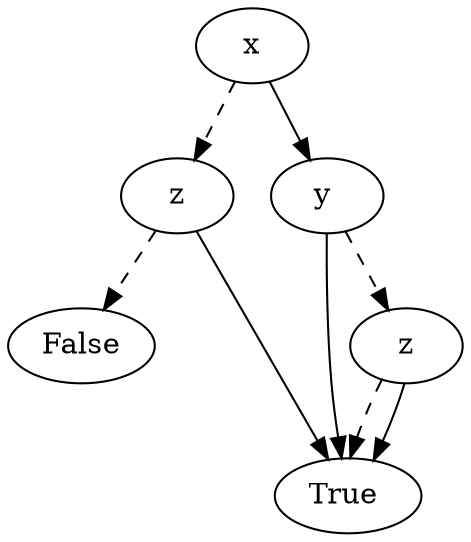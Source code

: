 digraph{
    graph [margin=0];1491992006640[label=x]1491992008560[label="z"]
1491992006640 -> 1491992008560  [style=dashed]
1491992004560[label="False"]
1491992008560 -> 1491992004560 [style=dashed]
1491992002800[label="True "]
1491992008560 -> 1491992002800
1491992008400[label="y "]
1491992006640 -> 1491992008400 
1491992008720[label="z"]
1491992008400 -> 1491992008720  [style=dashed]
1491992002800[label="True"]
1491992008720 -> 1491992002800 [style=dashed]
1491992002800[label="True "]
1491992008720 -> 1491992002800
1491992002800[label="True "]
1491992008400 -> 1491992002800
}